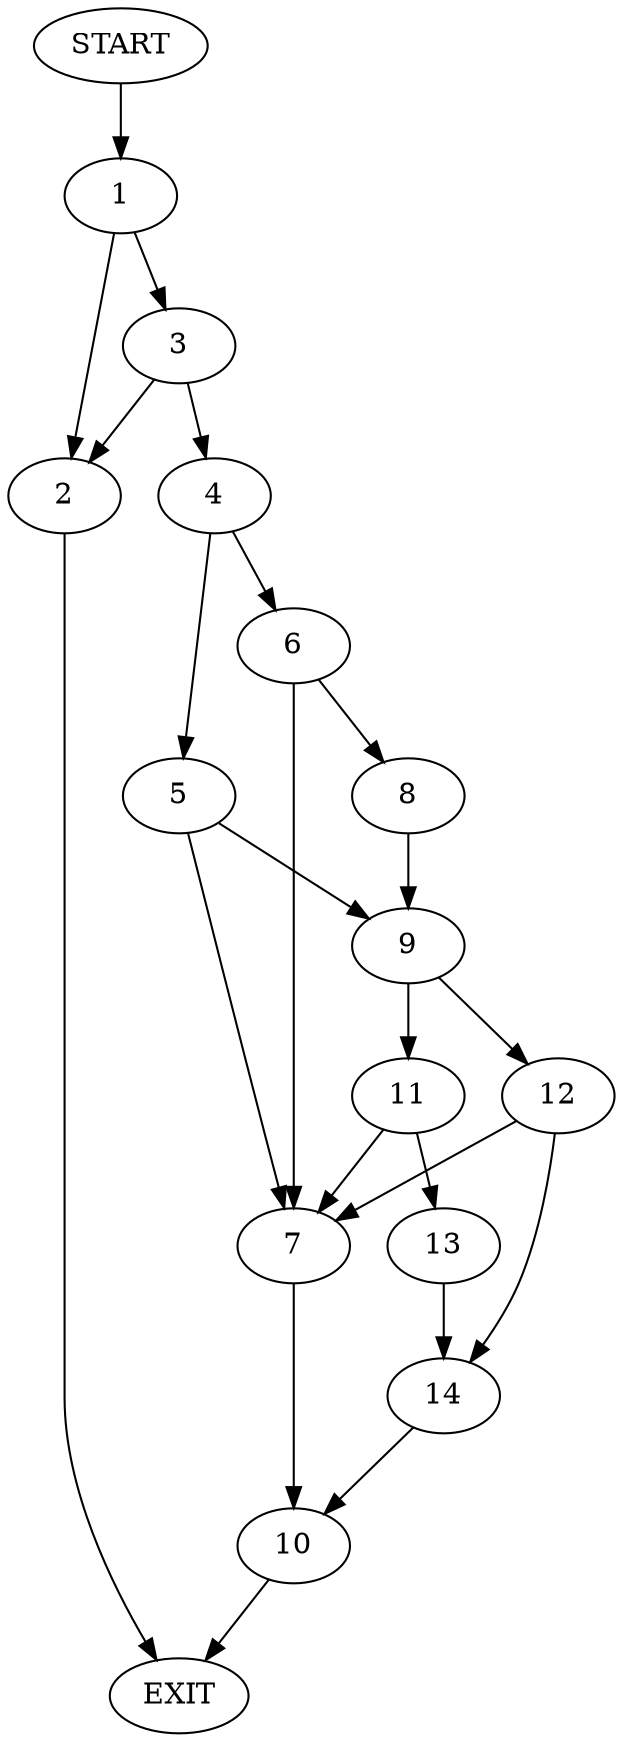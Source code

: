 digraph {
0 [label="START"]
15 [label="EXIT"]
0 -> 1
1 -> 2
1 -> 3
3 -> 2
3 -> 4
2 -> 15
4 -> 5
4 -> 6
6 -> 7
6 -> 8
5 -> 9
5 -> 7
7 -> 10
8 -> 9
9 -> 11
9 -> 12
11 -> 13
11 -> 7
12 -> 14
12 -> 7
13 -> 14
14 -> 10
10 -> 15
}
